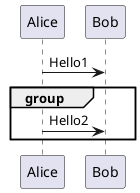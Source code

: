 {
  "sha1": "goo3nmfqzqog4egz054btrn8eocxjxq",
  "insertion": {
    "when": "2024-06-01T09:03:08.100Z",
    "user": "plantuml@gmail.com"
  }
}
@startuml
Alice -> Bob : Hello1
group
Alice -> Bob : Hello2
end
@enduml
